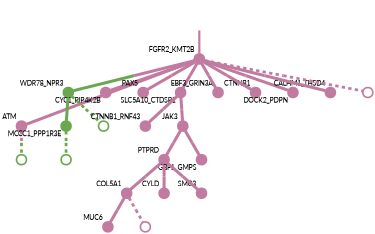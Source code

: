 strict digraph  {
graph[splines=false]; nodesep=0.7; rankdir=TB; ranksep=0.6; forcelabels=true; dpi=600; size=2.5;
0 [color="#c27ba0ff", fillcolor="#c27ba0ff", fixedsize=true, fontname=Lato, fontsize="12pt", height="0.25", label="", penwidth=3, shape=circle, style=filled, xlabel=FGFR2_KMT2B];
1 [color="#c27ba0ff", fillcolor="#c27ba0ff", fixedsize=true, fontname=Lato, fontsize="12pt", height="0.25", label="", penwidth=3, shape=circle, style=filled, xlabel=ATM];
3 [color="#6aa84fff", fillcolor="#6aa84fff", fixedsize=true, fontname=Lato, fontsize="12pt", height="0.25", label="", penwidth=3, shape=circle, style=filled, xlabel=WDR78_NPR3];
4 [color="#c27ba0ff", fillcolor="#c27ba0ff", fixedsize=true, fontname=Lato, fontsize="12pt", height="0.25", label="", penwidth=3, shape=circle, style=filled, xlabel=CYC1_PIP4K2B];
5 [color="#c27ba0ff", fillcolor="#c27ba0ff", fixedsize=true, fontname=Lato, fontsize="12pt", height="0.25", label="", penwidth=3, shape=circle, style=filled, xlabel=PAX5];
6 [color="#c27ba0ff", fillcolor="#c27ba0ff", fixedsize=true, fontname=Lato, fontsize="12pt", height="0.25", label="", penwidth=3, shape=circle, style=filled, xlabel=SLC5A10_CTDSP1];
8 [color="#c27ba0ff", fillcolor="#c27ba0ff", fixedsize=true, fontname=Lato, fontsize="12pt", height="0.25", label="", penwidth=3, shape=circle, style=filled, xlabel=EBF3_GRIN3A];
11 [color="#c27ba0ff", fillcolor="#c27ba0ff", fixedsize=true, fontname=Lato, fontsize="12pt", height="0.25", label="", penwidth=3, shape=circle, style=filled, xlabel=CTNNB1];
14 [color="#c27ba0ff", fillcolor="#c27ba0ff", fixedsize=true, fontname=Lato, fontsize="12pt", height="0.25", label="", penwidth=3, shape=circle, style=filled, xlabel=DOCK2_PDPN];
16 [color="#c27ba0ff", fillcolor="#c27ba0ff", fixedsize=true, fontname=Lato, fontsize="12pt", height="0.25", label="", penwidth=3, shape=circle, style=filled, xlabel=CALHM1_THSD4];
22 [color="#c27ba0ff", fillcolor="#c27ba0ff", fixedsize=true, fontname=Lato, fontsize="12pt", height="0.25", label="", penwidth=3, shape=circle, style=solid, xlabel=""];
19 [color="#6aa84fff", fillcolor="#6aa84fff", fixedsize=true, fontname=Lato, fontsize="12pt", height="0.25", label="", penwidth=3, shape=circle, style=solid, xlabel=""];
15 [color="#6aa84fff", fillcolor="#6aa84fff", fixedsize=true, fontname=Lato, fontsize="12pt", height="0.25", label="", penwidth=3, shape=circle, style=filled, xlabel=MCCC1_PPP1R3E];
20 [color="#6aa84fff", fillcolor="#6aa84fff", fixedsize=true, fontname=Lato, fontsize="12pt", height="0.25", label="", penwidth=3, shape=circle, style=solid, xlabel=""];
2 [color="#c27ba0ff", fillcolor="#c27ba0ff", fixedsize=true, fontname=Lato, fontsize="12pt", height="0.25", label="", penwidth=3, shape=circle, style=filled, xlabel=CTNNB1_RNF43];
9 [color="#c27ba0ff", fillcolor="#c27ba0ff", fixedsize=true, fontname=Lato, fontsize="12pt", height="0.25", label="", penwidth=3, shape=circle, style=filled, xlabel=JAK3];
17 [color="#c27ba0ff", fillcolor="#c27ba0ff", fixedsize=true, fontname=Lato, fontsize="12pt", height="0.25", label="", penwidth=3, shape=circle, style=filled, xlabel=PTPRD];
18 [color="#c27ba0ff", fillcolor="#c27ba0ff", fixedsize=true, fontname=Lato, fontsize="12pt", height="0.25", label="", penwidth=3, shape=circle, style=filled, xlabel=GBF1_GMPS];
10 [color="#c27ba0ff", fillcolor="#c27ba0ff", fixedsize=true, fontname=Lato, fontsize="12pt", height="0.25", label="", penwidth=3, shape=circle, style=filled, xlabel=COL5A1];
12 [color="#c27ba0ff", fillcolor="#c27ba0ff", fixedsize=true, fontname=Lato, fontsize="12pt", height="0.25", label="", penwidth=3, shape=circle, style=filled, xlabel=MUC6];
23 [color="#c27ba0ff", fillcolor="#c27ba0ff", fixedsize=true, fontname=Lato, fontsize="12pt", height="0.25", label="", penwidth=3, shape=circle, style=solid, xlabel=""];
21 [color="#6aa84fff", fillcolor="#6aa84fff", fixedsize=true, fontname=Lato, fontsize="12pt", height="0.25", label="", penwidth=3, shape=circle, style=solid, xlabel=""];
7 [color="#c27ba0ff", fillcolor="#c27ba0ff", fixedsize=true, fontname=Lato, fontsize="12pt", height="0.25", label="", penwidth=3, shape=circle, style=filled, xlabel=CYLD];
13 [color="#c27ba0ff", fillcolor="#c27ba0ff", fixedsize=true, fontname=Lato, fontsize="12pt", height="0.25", label="", penwidth=3, shape=circle, style=filled, xlabel=SMC3];
normal [label="", penwidth=3, style=invis, xlabel=FGFR2_KMT2B];
0 -> 1  [arrowsize=0, color="#c27ba0ff;0.5:#c27ba0ff", minlen="2.5", penwidth="5.5", style=solid];
0 -> 3  [arrowsize=0, color="#c27ba0ff;0.5:#6aa84fff", minlen="1.5064935684204102", penwidth="5.5", style=solid];
0 -> 4  [arrowsize=0, color="#c27ba0ff;0.5:#c27ba0ff", minlen="1.4870129823684692", penwidth="5.5", style=solid];
0 -> 5  [arrowsize=0, color="#c27ba0ff;0.5:#c27ba0ff", minlen="1.3896104097366333", penwidth="5.5", style=solid];
0 -> 6  [arrowsize=0, color="#c27ba0ff;0.5:#c27ba0ff", minlen="1.3701298236846924", penwidth="5.5", style=solid];
0 -> 8  [arrowsize=0, color="#c27ba0ff;0.5:#c27ba0ff", minlen="1.3311688899993896", penwidth="5.5", style=solid];
0 -> 11  [arrowsize=0, color="#c27ba0ff;0.5:#c27ba0ff", minlen="1.2727272510528564", penwidth="5.5", style=solid];
0 -> 14  [arrowsize=0, color="#c27ba0ff;0.5:#c27ba0ff", minlen="1.1753246784210205", penwidth="5.5", style=solid];
0 -> 16  [arrowsize=0, color="#c27ba0ff;0.5:#c27ba0ff", minlen="1.097402572631836", penwidth="5.5", style=solid];
0 -> 22  [arrowsize=0, color="#c27ba0ff;0.5:#c27ba0ff", minlen="1.048701286315918", penwidth=5, style=dashed];
1 -> 19  [arrowsize=0, color="#c27ba0ff;0.5:#6aa84fff", minlen="1.048701286315918", penwidth=5, style=dashed];
3 -> 15  [arrowsize=0, color="#6aa84fff;0.5:#6aa84fff", minlen="1.1363636255264282", penwidth="5.5", style=solid];
3 -> 20  [arrowsize=0, color="#6aa84fff;0.5:#6aa84fff", minlen="1.048701286315918", penwidth=5, style=dashed];
6 -> 2  [arrowsize=0, color="#c27ba0ff;0.5:#c27ba0ff", minlen="1.5259740352630615", penwidth="5.5", style=solid];
6 -> 9  [arrowsize=0, color="#c27ba0ff;0.5:#c27ba0ff", minlen="1.3311688899993896", penwidth="5.5", style=solid];
15 -> 21  [arrowsize=0, color="#6aa84fff;0.5:#6aa84fff", minlen="1.048701286315918", penwidth=5, style=dashed];
9 -> 17  [arrowsize=0, color="#c27ba0ff;0.5:#c27ba0ff", minlen="1.097402572631836", penwidth="5.5", style=solid];
9 -> 18  [arrowsize=0, color="#c27ba0ff;0.5:#c27ba0ff", minlen="1.097402572631836", penwidth="5.5", style=solid];
17 -> 7  [arrowsize=0, color="#c27ba0ff;0.5:#c27ba0ff", minlen="1.350649356842041", penwidth="5.5", style=solid];
17 -> 10  [arrowsize=0, color="#c27ba0ff;0.5:#c27ba0ff", minlen="1.3116883039474487", penwidth="5.5", style=solid];
17 -> 13  [arrowsize=0, color="#c27ba0ff;0.5:#c27ba0ff", minlen="1.2337663173675537", penwidth="5.5", style=solid];
10 -> 12  [arrowsize=0, color="#c27ba0ff;0.5:#c27ba0ff", minlen="1.2727272510528564", penwidth="5.5", style=solid];
10 -> 23  [arrowsize=0, color="#c27ba0ff;0.5:#c27ba0ff", minlen="1.048701286315918", penwidth=5, style=dashed];
normal -> 0  [arrowsize=0, color="#c27ba0ff", label="", penwidth=4, style=solid];
}
